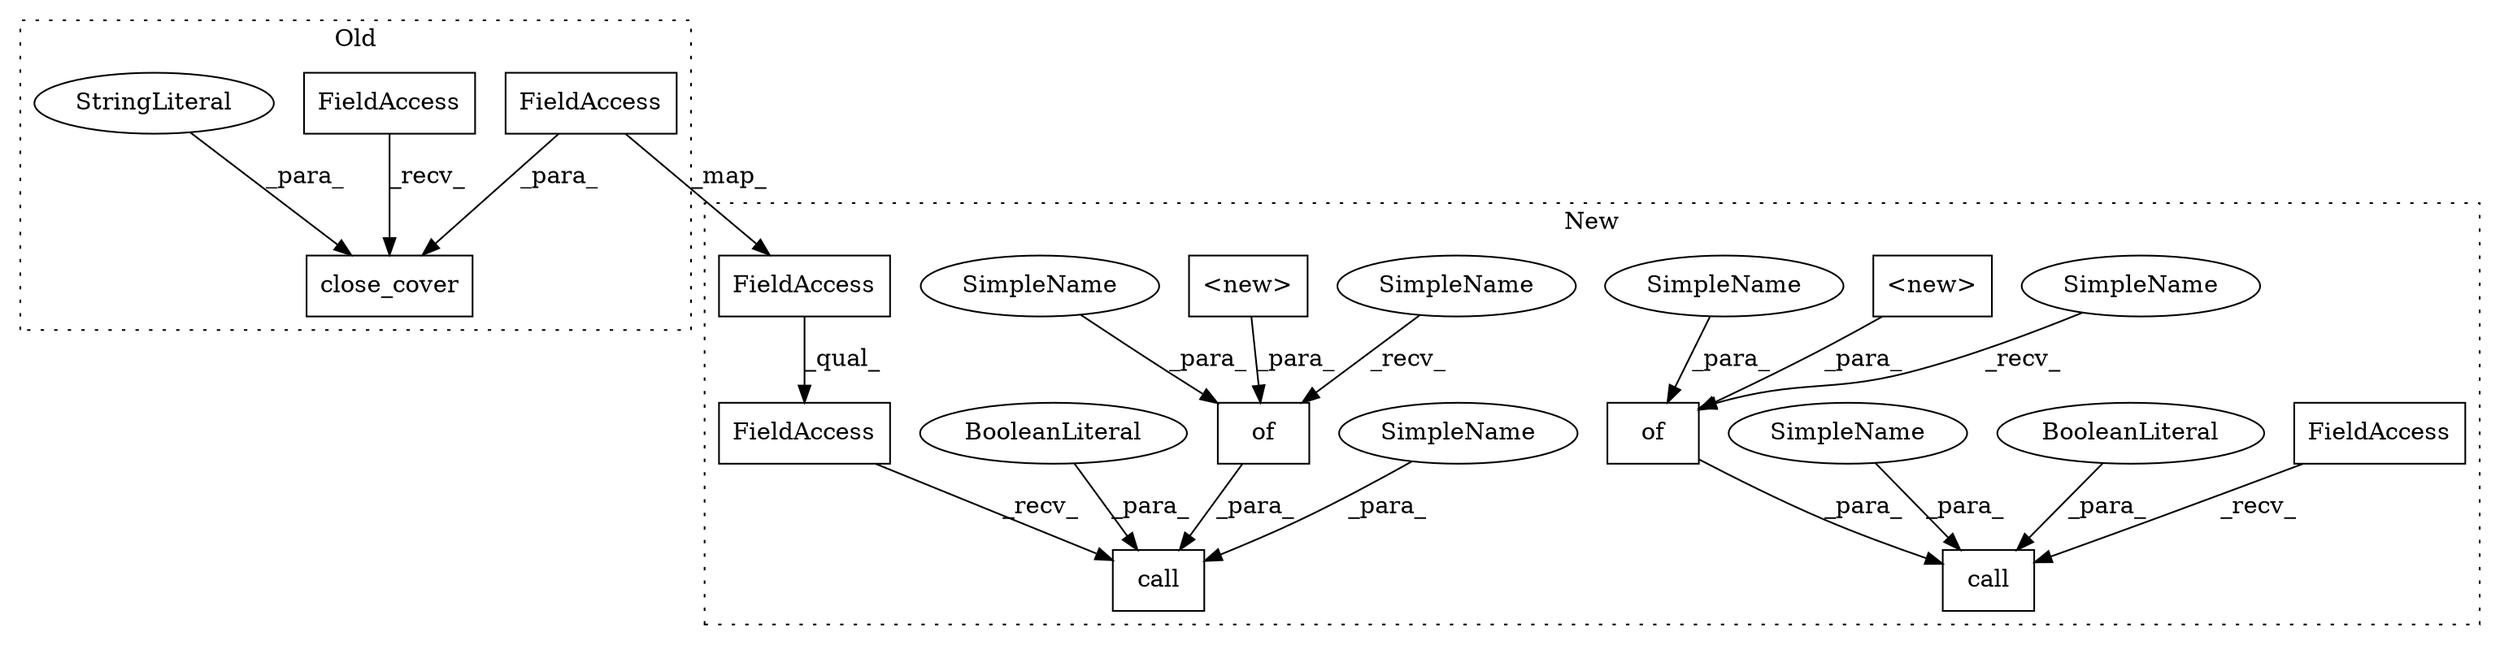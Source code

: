 digraph G {
subgraph cluster0 {
1 [label="close_cover" a="32" s="14468,14517" l="12,1" shape="box"];
4 [label="FieldAccess" a="22" s="14437" l="13" shape="box"];
13 [label="StringLiteral" a="45" s="14490" l="27" shape="ellipse"];
14 [label="FieldAccess" a="22" s="14480" l="9" shape="box"];
label = "Old";
style="dotted";
}
subgraph cluster1 {
2 [label="<new>" a="14" s="15299" l="20" shape="box"];
3 [label="call" a="32" s="15260,15338" l="5,1" shape="box"];
5 [label="of" a="32" s="15296,15332" l="3,1" shape="box"];
6 [label="call" a="32" s="15500,15577" l="5,1" shape="box"];
7 [label="FieldAccess" a="22" s="15241" l="18" shape="box"];
8 [label="FieldAccess" a="22" s="15481" l="18" shape="box"];
9 [label="of" a="32" s="15535,15571" l="3,1" shape="box"];
10 [label="BooleanLiteral" a="9" s="15573" l="4" shape="ellipse"];
11 [label="BooleanLiteral" a="9" s="15334" l="4" shape="ellipse"];
12 [label="<new>" a="14" s="15538" l="20" shape="box"];
15 [label="FieldAccess" a="22" s="15241" l="9" shape="box"];
16 [label="SimpleName" a="42" s="15265" l="6" shape="ellipse"];
17 [label="SimpleName" a="42" s="15505" l="6" shape="ellipse"];
18 [label="SimpleName" a="42" s="15559" l="12" shape="ellipse"];
19 [label="SimpleName" a="42" s="15320" l="12" shape="ellipse"];
20 [label="SimpleName" a="42" s="15531" l="3" shape="ellipse"];
21 [label="SimpleName" a="42" s="15292" l="3" shape="ellipse"];
label = "New";
style="dotted";
}
2 -> 5 [label="_para_"];
4 -> 1 [label="_recv_"];
5 -> 3 [label="_para_"];
7 -> 3 [label="_recv_"];
8 -> 6 [label="_recv_"];
9 -> 6 [label="_para_"];
10 -> 6 [label="_para_"];
11 -> 3 [label="_para_"];
12 -> 9 [label="_para_"];
13 -> 1 [label="_para_"];
14 -> 1 [label="_para_"];
14 -> 15 [label="_map_"];
15 -> 7 [label="_qual_"];
16 -> 3 [label="_para_"];
17 -> 6 [label="_para_"];
18 -> 9 [label="_para_"];
19 -> 5 [label="_para_"];
20 -> 9 [label="_recv_"];
21 -> 5 [label="_recv_"];
}